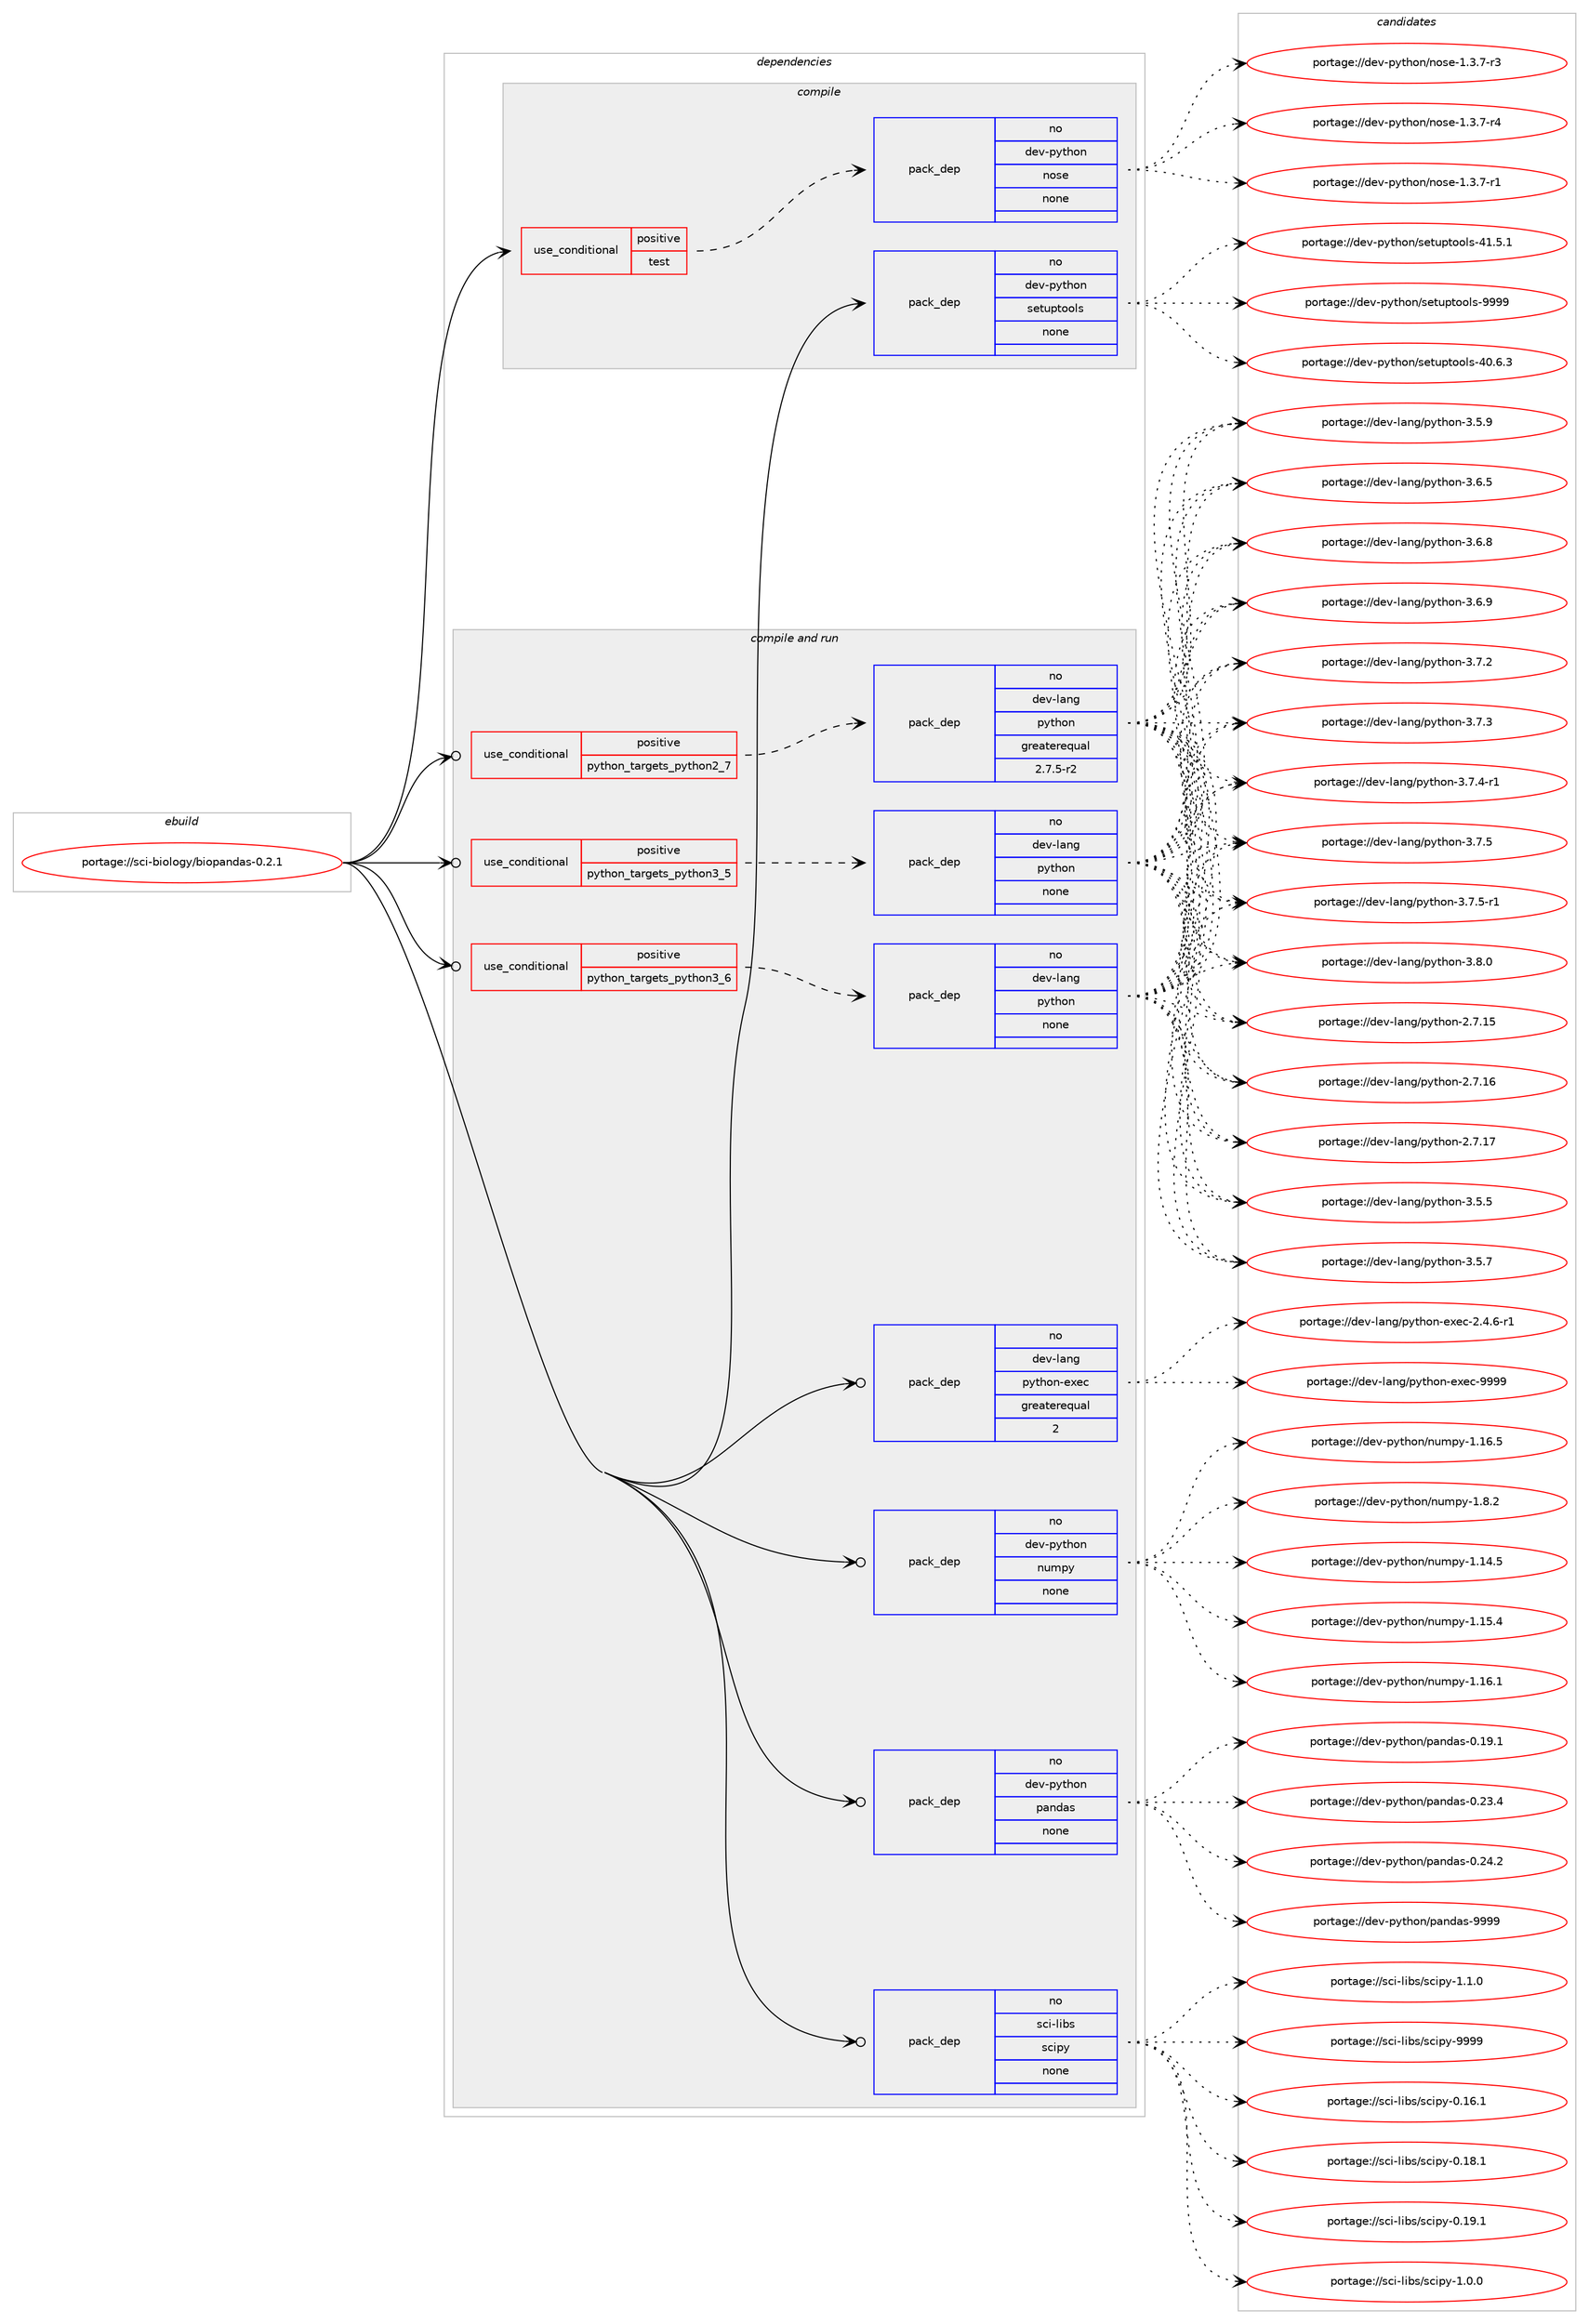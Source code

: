 digraph prolog {

# *************
# Graph options
# *************

newrank=true;
concentrate=true;
compound=true;
graph [rankdir=LR,fontname=Helvetica,fontsize=10,ranksep=1.5];#, ranksep=2.5, nodesep=0.2];
edge  [arrowhead=vee];
node  [fontname=Helvetica,fontsize=10];

# **********
# The ebuild
# **********

subgraph cluster_leftcol {
color=gray;
rank=same;
label=<<i>ebuild</i>>;
id [label="portage://sci-biology/biopandas-0.2.1", color=red, width=4, href="../sci-biology/biopandas-0.2.1.svg"];
}

# ****************
# The dependencies
# ****************

subgraph cluster_midcol {
color=gray;
label=<<i>dependencies</i>>;
subgraph cluster_compile {
fillcolor="#eeeeee";
style=filled;
label=<<i>compile</i>>;
subgraph cond95114 {
dependency382723 [label=<<TABLE BORDER="0" CELLBORDER="1" CELLSPACING="0" CELLPADDING="4"><TR><TD ROWSPAN="3" CELLPADDING="10">use_conditional</TD></TR><TR><TD>positive</TD></TR><TR><TD>test</TD></TR></TABLE>>, shape=none, color=red];
subgraph pack281162 {
dependency382724 [label=<<TABLE BORDER="0" CELLBORDER="1" CELLSPACING="0" CELLPADDING="4" WIDTH="220"><TR><TD ROWSPAN="6" CELLPADDING="30">pack_dep</TD></TR><TR><TD WIDTH="110">no</TD></TR><TR><TD>dev-python</TD></TR><TR><TD>nose</TD></TR><TR><TD>none</TD></TR><TR><TD></TD></TR></TABLE>>, shape=none, color=blue];
}
dependency382723:e -> dependency382724:w [weight=20,style="dashed",arrowhead="vee"];
}
id:e -> dependency382723:w [weight=20,style="solid",arrowhead="vee"];
subgraph pack281163 {
dependency382725 [label=<<TABLE BORDER="0" CELLBORDER="1" CELLSPACING="0" CELLPADDING="4" WIDTH="220"><TR><TD ROWSPAN="6" CELLPADDING="30">pack_dep</TD></TR><TR><TD WIDTH="110">no</TD></TR><TR><TD>dev-python</TD></TR><TR><TD>setuptools</TD></TR><TR><TD>none</TD></TR><TR><TD></TD></TR></TABLE>>, shape=none, color=blue];
}
id:e -> dependency382725:w [weight=20,style="solid",arrowhead="vee"];
}
subgraph cluster_compileandrun {
fillcolor="#eeeeee";
style=filled;
label=<<i>compile and run</i>>;
subgraph cond95115 {
dependency382726 [label=<<TABLE BORDER="0" CELLBORDER="1" CELLSPACING="0" CELLPADDING="4"><TR><TD ROWSPAN="3" CELLPADDING="10">use_conditional</TD></TR><TR><TD>positive</TD></TR><TR><TD>python_targets_python2_7</TD></TR></TABLE>>, shape=none, color=red];
subgraph pack281164 {
dependency382727 [label=<<TABLE BORDER="0" CELLBORDER="1" CELLSPACING="0" CELLPADDING="4" WIDTH="220"><TR><TD ROWSPAN="6" CELLPADDING="30">pack_dep</TD></TR><TR><TD WIDTH="110">no</TD></TR><TR><TD>dev-lang</TD></TR><TR><TD>python</TD></TR><TR><TD>greaterequal</TD></TR><TR><TD>2.7.5-r2</TD></TR></TABLE>>, shape=none, color=blue];
}
dependency382726:e -> dependency382727:w [weight=20,style="dashed",arrowhead="vee"];
}
id:e -> dependency382726:w [weight=20,style="solid",arrowhead="odotvee"];
subgraph cond95116 {
dependency382728 [label=<<TABLE BORDER="0" CELLBORDER="1" CELLSPACING="0" CELLPADDING="4"><TR><TD ROWSPAN="3" CELLPADDING="10">use_conditional</TD></TR><TR><TD>positive</TD></TR><TR><TD>python_targets_python3_5</TD></TR></TABLE>>, shape=none, color=red];
subgraph pack281165 {
dependency382729 [label=<<TABLE BORDER="0" CELLBORDER="1" CELLSPACING="0" CELLPADDING="4" WIDTH="220"><TR><TD ROWSPAN="6" CELLPADDING="30">pack_dep</TD></TR><TR><TD WIDTH="110">no</TD></TR><TR><TD>dev-lang</TD></TR><TR><TD>python</TD></TR><TR><TD>none</TD></TR><TR><TD></TD></TR></TABLE>>, shape=none, color=blue];
}
dependency382728:e -> dependency382729:w [weight=20,style="dashed",arrowhead="vee"];
}
id:e -> dependency382728:w [weight=20,style="solid",arrowhead="odotvee"];
subgraph cond95117 {
dependency382730 [label=<<TABLE BORDER="0" CELLBORDER="1" CELLSPACING="0" CELLPADDING="4"><TR><TD ROWSPAN="3" CELLPADDING="10">use_conditional</TD></TR><TR><TD>positive</TD></TR><TR><TD>python_targets_python3_6</TD></TR></TABLE>>, shape=none, color=red];
subgraph pack281166 {
dependency382731 [label=<<TABLE BORDER="0" CELLBORDER="1" CELLSPACING="0" CELLPADDING="4" WIDTH="220"><TR><TD ROWSPAN="6" CELLPADDING="30">pack_dep</TD></TR><TR><TD WIDTH="110">no</TD></TR><TR><TD>dev-lang</TD></TR><TR><TD>python</TD></TR><TR><TD>none</TD></TR><TR><TD></TD></TR></TABLE>>, shape=none, color=blue];
}
dependency382730:e -> dependency382731:w [weight=20,style="dashed",arrowhead="vee"];
}
id:e -> dependency382730:w [weight=20,style="solid",arrowhead="odotvee"];
subgraph pack281167 {
dependency382732 [label=<<TABLE BORDER="0" CELLBORDER="1" CELLSPACING="0" CELLPADDING="4" WIDTH="220"><TR><TD ROWSPAN="6" CELLPADDING="30">pack_dep</TD></TR><TR><TD WIDTH="110">no</TD></TR><TR><TD>dev-lang</TD></TR><TR><TD>python-exec</TD></TR><TR><TD>greaterequal</TD></TR><TR><TD>2</TD></TR></TABLE>>, shape=none, color=blue];
}
id:e -> dependency382732:w [weight=20,style="solid",arrowhead="odotvee"];
subgraph pack281168 {
dependency382733 [label=<<TABLE BORDER="0" CELLBORDER="1" CELLSPACING="0" CELLPADDING="4" WIDTH="220"><TR><TD ROWSPAN="6" CELLPADDING="30">pack_dep</TD></TR><TR><TD WIDTH="110">no</TD></TR><TR><TD>dev-python</TD></TR><TR><TD>numpy</TD></TR><TR><TD>none</TD></TR><TR><TD></TD></TR></TABLE>>, shape=none, color=blue];
}
id:e -> dependency382733:w [weight=20,style="solid",arrowhead="odotvee"];
subgraph pack281169 {
dependency382734 [label=<<TABLE BORDER="0" CELLBORDER="1" CELLSPACING="0" CELLPADDING="4" WIDTH="220"><TR><TD ROWSPAN="6" CELLPADDING="30">pack_dep</TD></TR><TR><TD WIDTH="110">no</TD></TR><TR><TD>dev-python</TD></TR><TR><TD>pandas</TD></TR><TR><TD>none</TD></TR><TR><TD></TD></TR></TABLE>>, shape=none, color=blue];
}
id:e -> dependency382734:w [weight=20,style="solid",arrowhead="odotvee"];
subgraph pack281170 {
dependency382735 [label=<<TABLE BORDER="0" CELLBORDER="1" CELLSPACING="0" CELLPADDING="4" WIDTH="220"><TR><TD ROWSPAN="6" CELLPADDING="30">pack_dep</TD></TR><TR><TD WIDTH="110">no</TD></TR><TR><TD>sci-libs</TD></TR><TR><TD>scipy</TD></TR><TR><TD>none</TD></TR><TR><TD></TD></TR></TABLE>>, shape=none, color=blue];
}
id:e -> dependency382735:w [weight=20,style="solid",arrowhead="odotvee"];
}
subgraph cluster_run {
fillcolor="#eeeeee";
style=filled;
label=<<i>run</i>>;
}
}

# **************
# The candidates
# **************

subgraph cluster_choices {
rank=same;
color=gray;
label=<<i>candidates</i>>;

subgraph choice281162 {
color=black;
nodesep=1;
choiceportage10010111845112121116104111110471101111151014549465146554511449 [label="portage://dev-python/nose-1.3.7-r1", color=red, width=4,href="../dev-python/nose-1.3.7-r1.svg"];
choiceportage10010111845112121116104111110471101111151014549465146554511451 [label="portage://dev-python/nose-1.3.7-r3", color=red, width=4,href="../dev-python/nose-1.3.7-r3.svg"];
choiceportage10010111845112121116104111110471101111151014549465146554511452 [label="portage://dev-python/nose-1.3.7-r4", color=red, width=4,href="../dev-python/nose-1.3.7-r4.svg"];
dependency382724:e -> choiceportage10010111845112121116104111110471101111151014549465146554511449:w [style=dotted,weight="100"];
dependency382724:e -> choiceportage10010111845112121116104111110471101111151014549465146554511451:w [style=dotted,weight="100"];
dependency382724:e -> choiceportage10010111845112121116104111110471101111151014549465146554511452:w [style=dotted,weight="100"];
}
subgraph choice281163 {
color=black;
nodesep=1;
choiceportage100101118451121211161041111104711510111611711211611111110811545524846544651 [label="portage://dev-python/setuptools-40.6.3", color=red, width=4,href="../dev-python/setuptools-40.6.3.svg"];
choiceportage100101118451121211161041111104711510111611711211611111110811545524946534649 [label="portage://dev-python/setuptools-41.5.1", color=red, width=4,href="../dev-python/setuptools-41.5.1.svg"];
choiceportage10010111845112121116104111110471151011161171121161111111081154557575757 [label="portage://dev-python/setuptools-9999", color=red, width=4,href="../dev-python/setuptools-9999.svg"];
dependency382725:e -> choiceportage100101118451121211161041111104711510111611711211611111110811545524846544651:w [style=dotted,weight="100"];
dependency382725:e -> choiceportage100101118451121211161041111104711510111611711211611111110811545524946534649:w [style=dotted,weight="100"];
dependency382725:e -> choiceportage10010111845112121116104111110471151011161171121161111111081154557575757:w [style=dotted,weight="100"];
}
subgraph choice281164 {
color=black;
nodesep=1;
choiceportage10010111845108971101034711212111610411111045504655464953 [label="portage://dev-lang/python-2.7.15", color=red, width=4,href="../dev-lang/python-2.7.15.svg"];
choiceportage10010111845108971101034711212111610411111045504655464954 [label="portage://dev-lang/python-2.7.16", color=red, width=4,href="../dev-lang/python-2.7.16.svg"];
choiceportage10010111845108971101034711212111610411111045504655464955 [label="portage://dev-lang/python-2.7.17", color=red, width=4,href="../dev-lang/python-2.7.17.svg"];
choiceportage100101118451089711010347112121116104111110455146534653 [label="portage://dev-lang/python-3.5.5", color=red, width=4,href="../dev-lang/python-3.5.5.svg"];
choiceportage100101118451089711010347112121116104111110455146534655 [label="portage://dev-lang/python-3.5.7", color=red, width=4,href="../dev-lang/python-3.5.7.svg"];
choiceportage100101118451089711010347112121116104111110455146534657 [label="portage://dev-lang/python-3.5.9", color=red, width=4,href="../dev-lang/python-3.5.9.svg"];
choiceportage100101118451089711010347112121116104111110455146544653 [label="portage://dev-lang/python-3.6.5", color=red, width=4,href="../dev-lang/python-3.6.5.svg"];
choiceportage100101118451089711010347112121116104111110455146544656 [label="portage://dev-lang/python-3.6.8", color=red, width=4,href="../dev-lang/python-3.6.8.svg"];
choiceportage100101118451089711010347112121116104111110455146544657 [label="portage://dev-lang/python-3.6.9", color=red, width=4,href="../dev-lang/python-3.6.9.svg"];
choiceportage100101118451089711010347112121116104111110455146554650 [label="portage://dev-lang/python-3.7.2", color=red, width=4,href="../dev-lang/python-3.7.2.svg"];
choiceportage100101118451089711010347112121116104111110455146554651 [label="portage://dev-lang/python-3.7.3", color=red, width=4,href="../dev-lang/python-3.7.3.svg"];
choiceportage1001011184510897110103471121211161041111104551465546524511449 [label="portage://dev-lang/python-3.7.4-r1", color=red, width=4,href="../dev-lang/python-3.7.4-r1.svg"];
choiceportage100101118451089711010347112121116104111110455146554653 [label="portage://dev-lang/python-3.7.5", color=red, width=4,href="../dev-lang/python-3.7.5.svg"];
choiceportage1001011184510897110103471121211161041111104551465546534511449 [label="portage://dev-lang/python-3.7.5-r1", color=red, width=4,href="../dev-lang/python-3.7.5-r1.svg"];
choiceportage100101118451089711010347112121116104111110455146564648 [label="portage://dev-lang/python-3.8.0", color=red, width=4,href="../dev-lang/python-3.8.0.svg"];
dependency382727:e -> choiceportage10010111845108971101034711212111610411111045504655464953:w [style=dotted,weight="100"];
dependency382727:e -> choiceportage10010111845108971101034711212111610411111045504655464954:w [style=dotted,weight="100"];
dependency382727:e -> choiceportage10010111845108971101034711212111610411111045504655464955:w [style=dotted,weight="100"];
dependency382727:e -> choiceportage100101118451089711010347112121116104111110455146534653:w [style=dotted,weight="100"];
dependency382727:e -> choiceportage100101118451089711010347112121116104111110455146534655:w [style=dotted,weight="100"];
dependency382727:e -> choiceportage100101118451089711010347112121116104111110455146534657:w [style=dotted,weight="100"];
dependency382727:e -> choiceportage100101118451089711010347112121116104111110455146544653:w [style=dotted,weight="100"];
dependency382727:e -> choiceportage100101118451089711010347112121116104111110455146544656:w [style=dotted,weight="100"];
dependency382727:e -> choiceportage100101118451089711010347112121116104111110455146544657:w [style=dotted,weight="100"];
dependency382727:e -> choiceportage100101118451089711010347112121116104111110455146554650:w [style=dotted,weight="100"];
dependency382727:e -> choiceportage100101118451089711010347112121116104111110455146554651:w [style=dotted,weight="100"];
dependency382727:e -> choiceportage1001011184510897110103471121211161041111104551465546524511449:w [style=dotted,weight="100"];
dependency382727:e -> choiceportage100101118451089711010347112121116104111110455146554653:w [style=dotted,weight="100"];
dependency382727:e -> choiceportage1001011184510897110103471121211161041111104551465546534511449:w [style=dotted,weight="100"];
dependency382727:e -> choiceportage100101118451089711010347112121116104111110455146564648:w [style=dotted,weight="100"];
}
subgraph choice281165 {
color=black;
nodesep=1;
choiceportage10010111845108971101034711212111610411111045504655464953 [label="portage://dev-lang/python-2.7.15", color=red, width=4,href="../dev-lang/python-2.7.15.svg"];
choiceportage10010111845108971101034711212111610411111045504655464954 [label="portage://dev-lang/python-2.7.16", color=red, width=4,href="../dev-lang/python-2.7.16.svg"];
choiceportage10010111845108971101034711212111610411111045504655464955 [label="portage://dev-lang/python-2.7.17", color=red, width=4,href="../dev-lang/python-2.7.17.svg"];
choiceportage100101118451089711010347112121116104111110455146534653 [label="portage://dev-lang/python-3.5.5", color=red, width=4,href="../dev-lang/python-3.5.5.svg"];
choiceportage100101118451089711010347112121116104111110455146534655 [label="portage://dev-lang/python-3.5.7", color=red, width=4,href="../dev-lang/python-3.5.7.svg"];
choiceportage100101118451089711010347112121116104111110455146534657 [label="portage://dev-lang/python-3.5.9", color=red, width=4,href="../dev-lang/python-3.5.9.svg"];
choiceportage100101118451089711010347112121116104111110455146544653 [label="portage://dev-lang/python-3.6.5", color=red, width=4,href="../dev-lang/python-3.6.5.svg"];
choiceportage100101118451089711010347112121116104111110455146544656 [label="portage://dev-lang/python-3.6.8", color=red, width=4,href="../dev-lang/python-3.6.8.svg"];
choiceportage100101118451089711010347112121116104111110455146544657 [label="portage://dev-lang/python-3.6.9", color=red, width=4,href="../dev-lang/python-3.6.9.svg"];
choiceportage100101118451089711010347112121116104111110455146554650 [label="portage://dev-lang/python-3.7.2", color=red, width=4,href="../dev-lang/python-3.7.2.svg"];
choiceportage100101118451089711010347112121116104111110455146554651 [label="portage://dev-lang/python-3.7.3", color=red, width=4,href="../dev-lang/python-3.7.3.svg"];
choiceportage1001011184510897110103471121211161041111104551465546524511449 [label="portage://dev-lang/python-3.7.4-r1", color=red, width=4,href="../dev-lang/python-3.7.4-r1.svg"];
choiceportage100101118451089711010347112121116104111110455146554653 [label="portage://dev-lang/python-3.7.5", color=red, width=4,href="../dev-lang/python-3.7.5.svg"];
choiceportage1001011184510897110103471121211161041111104551465546534511449 [label="portage://dev-lang/python-3.7.5-r1", color=red, width=4,href="../dev-lang/python-3.7.5-r1.svg"];
choiceportage100101118451089711010347112121116104111110455146564648 [label="portage://dev-lang/python-3.8.0", color=red, width=4,href="../dev-lang/python-3.8.0.svg"];
dependency382729:e -> choiceportage10010111845108971101034711212111610411111045504655464953:w [style=dotted,weight="100"];
dependency382729:e -> choiceportage10010111845108971101034711212111610411111045504655464954:w [style=dotted,weight="100"];
dependency382729:e -> choiceportage10010111845108971101034711212111610411111045504655464955:w [style=dotted,weight="100"];
dependency382729:e -> choiceportage100101118451089711010347112121116104111110455146534653:w [style=dotted,weight="100"];
dependency382729:e -> choiceportage100101118451089711010347112121116104111110455146534655:w [style=dotted,weight="100"];
dependency382729:e -> choiceportage100101118451089711010347112121116104111110455146534657:w [style=dotted,weight="100"];
dependency382729:e -> choiceportage100101118451089711010347112121116104111110455146544653:w [style=dotted,weight="100"];
dependency382729:e -> choiceportage100101118451089711010347112121116104111110455146544656:w [style=dotted,weight="100"];
dependency382729:e -> choiceportage100101118451089711010347112121116104111110455146544657:w [style=dotted,weight="100"];
dependency382729:e -> choiceportage100101118451089711010347112121116104111110455146554650:w [style=dotted,weight="100"];
dependency382729:e -> choiceportage100101118451089711010347112121116104111110455146554651:w [style=dotted,weight="100"];
dependency382729:e -> choiceportage1001011184510897110103471121211161041111104551465546524511449:w [style=dotted,weight="100"];
dependency382729:e -> choiceportage100101118451089711010347112121116104111110455146554653:w [style=dotted,weight="100"];
dependency382729:e -> choiceportage1001011184510897110103471121211161041111104551465546534511449:w [style=dotted,weight="100"];
dependency382729:e -> choiceportage100101118451089711010347112121116104111110455146564648:w [style=dotted,weight="100"];
}
subgraph choice281166 {
color=black;
nodesep=1;
choiceportage10010111845108971101034711212111610411111045504655464953 [label="portage://dev-lang/python-2.7.15", color=red, width=4,href="../dev-lang/python-2.7.15.svg"];
choiceportage10010111845108971101034711212111610411111045504655464954 [label="portage://dev-lang/python-2.7.16", color=red, width=4,href="../dev-lang/python-2.7.16.svg"];
choiceportage10010111845108971101034711212111610411111045504655464955 [label="portage://dev-lang/python-2.7.17", color=red, width=4,href="../dev-lang/python-2.7.17.svg"];
choiceportage100101118451089711010347112121116104111110455146534653 [label="portage://dev-lang/python-3.5.5", color=red, width=4,href="../dev-lang/python-3.5.5.svg"];
choiceportage100101118451089711010347112121116104111110455146534655 [label="portage://dev-lang/python-3.5.7", color=red, width=4,href="../dev-lang/python-3.5.7.svg"];
choiceportage100101118451089711010347112121116104111110455146534657 [label="portage://dev-lang/python-3.5.9", color=red, width=4,href="../dev-lang/python-3.5.9.svg"];
choiceportage100101118451089711010347112121116104111110455146544653 [label="portage://dev-lang/python-3.6.5", color=red, width=4,href="../dev-lang/python-3.6.5.svg"];
choiceportage100101118451089711010347112121116104111110455146544656 [label="portage://dev-lang/python-3.6.8", color=red, width=4,href="../dev-lang/python-3.6.8.svg"];
choiceportage100101118451089711010347112121116104111110455146544657 [label="portage://dev-lang/python-3.6.9", color=red, width=4,href="../dev-lang/python-3.6.9.svg"];
choiceportage100101118451089711010347112121116104111110455146554650 [label="portage://dev-lang/python-3.7.2", color=red, width=4,href="../dev-lang/python-3.7.2.svg"];
choiceportage100101118451089711010347112121116104111110455146554651 [label="portage://dev-lang/python-3.7.3", color=red, width=4,href="../dev-lang/python-3.7.3.svg"];
choiceportage1001011184510897110103471121211161041111104551465546524511449 [label="portage://dev-lang/python-3.7.4-r1", color=red, width=4,href="../dev-lang/python-3.7.4-r1.svg"];
choiceportage100101118451089711010347112121116104111110455146554653 [label="portage://dev-lang/python-3.7.5", color=red, width=4,href="../dev-lang/python-3.7.5.svg"];
choiceportage1001011184510897110103471121211161041111104551465546534511449 [label="portage://dev-lang/python-3.7.5-r1", color=red, width=4,href="../dev-lang/python-3.7.5-r1.svg"];
choiceportage100101118451089711010347112121116104111110455146564648 [label="portage://dev-lang/python-3.8.0", color=red, width=4,href="../dev-lang/python-3.8.0.svg"];
dependency382731:e -> choiceportage10010111845108971101034711212111610411111045504655464953:w [style=dotted,weight="100"];
dependency382731:e -> choiceportage10010111845108971101034711212111610411111045504655464954:w [style=dotted,weight="100"];
dependency382731:e -> choiceportage10010111845108971101034711212111610411111045504655464955:w [style=dotted,weight="100"];
dependency382731:e -> choiceportage100101118451089711010347112121116104111110455146534653:w [style=dotted,weight="100"];
dependency382731:e -> choiceportage100101118451089711010347112121116104111110455146534655:w [style=dotted,weight="100"];
dependency382731:e -> choiceportage100101118451089711010347112121116104111110455146534657:w [style=dotted,weight="100"];
dependency382731:e -> choiceportage100101118451089711010347112121116104111110455146544653:w [style=dotted,weight="100"];
dependency382731:e -> choiceportage100101118451089711010347112121116104111110455146544656:w [style=dotted,weight="100"];
dependency382731:e -> choiceportage100101118451089711010347112121116104111110455146544657:w [style=dotted,weight="100"];
dependency382731:e -> choiceportage100101118451089711010347112121116104111110455146554650:w [style=dotted,weight="100"];
dependency382731:e -> choiceportage100101118451089711010347112121116104111110455146554651:w [style=dotted,weight="100"];
dependency382731:e -> choiceportage1001011184510897110103471121211161041111104551465546524511449:w [style=dotted,weight="100"];
dependency382731:e -> choiceportage100101118451089711010347112121116104111110455146554653:w [style=dotted,weight="100"];
dependency382731:e -> choiceportage1001011184510897110103471121211161041111104551465546534511449:w [style=dotted,weight="100"];
dependency382731:e -> choiceportage100101118451089711010347112121116104111110455146564648:w [style=dotted,weight="100"];
}
subgraph choice281167 {
color=black;
nodesep=1;
choiceportage10010111845108971101034711212111610411111045101120101994550465246544511449 [label="portage://dev-lang/python-exec-2.4.6-r1", color=red, width=4,href="../dev-lang/python-exec-2.4.6-r1.svg"];
choiceportage10010111845108971101034711212111610411111045101120101994557575757 [label="portage://dev-lang/python-exec-9999", color=red, width=4,href="../dev-lang/python-exec-9999.svg"];
dependency382732:e -> choiceportage10010111845108971101034711212111610411111045101120101994550465246544511449:w [style=dotted,weight="100"];
dependency382732:e -> choiceportage10010111845108971101034711212111610411111045101120101994557575757:w [style=dotted,weight="100"];
}
subgraph choice281168 {
color=black;
nodesep=1;
choiceportage100101118451121211161041111104711011710911212145494649524653 [label="portage://dev-python/numpy-1.14.5", color=red, width=4,href="../dev-python/numpy-1.14.5.svg"];
choiceportage100101118451121211161041111104711011710911212145494649534652 [label="portage://dev-python/numpy-1.15.4", color=red, width=4,href="../dev-python/numpy-1.15.4.svg"];
choiceportage100101118451121211161041111104711011710911212145494649544649 [label="portage://dev-python/numpy-1.16.1", color=red, width=4,href="../dev-python/numpy-1.16.1.svg"];
choiceportage100101118451121211161041111104711011710911212145494649544653 [label="portage://dev-python/numpy-1.16.5", color=red, width=4,href="../dev-python/numpy-1.16.5.svg"];
choiceportage1001011184511212111610411111047110117109112121454946564650 [label="portage://dev-python/numpy-1.8.2", color=red, width=4,href="../dev-python/numpy-1.8.2.svg"];
dependency382733:e -> choiceportage100101118451121211161041111104711011710911212145494649524653:w [style=dotted,weight="100"];
dependency382733:e -> choiceportage100101118451121211161041111104711011710911212145494649534652:w [style=dotted,weight="100"];
dependency382733:e -> choiceportage100101118451121211161041111104711011710911212145494649544649:w [style=dotted,weight="100"];
dependency382733:e -> choiceportage100101118451121211161041111104711011710911212145494649544653:w [style=dotted,weight="100"];
dependency382733:e -> choiceportage1001011184511212111610411111047110117109112121454946564650:w [style=dotted,weight="100"];
}
subgraph choice281169 {
color=black;
nodesep=1;
choiceportage1001011184511212111610411111047112971101009711545484649574649 [label="portage://dev-python/pandas-0.19.1", color=red, width=4,href="../dev-python/pandas-0.19.1.svg"];
choiceportage1001011184511212111610411111047112971101009711545484650514652 [label="portage://dev-python/pandas-0.23.4", color=red, width=4,href="../dev-python/pandas-0.23.4.svg"];
choiceportage1001011184511212111610411111047112971101009711545484650524650 [label="portage://dev-python/pandas-0.24.2", color=red, width=4,href="../dev-python/pandas-0.24.2.svg"];
choiceportage100101118451121211161041111104711297110100971154557575757 [label="portage://dev-python/pandas-9999", color=red, width=4,href="../dev-python/pandas-9999.svg"];
dependency382734:e -> choiceportage1001011184511212111610411111047112971101009711545484649574649:w [style=dotted,weight="100"];
dependency382734:e -> choiceportage1001011184511212111610411111047112971101009711545484650514652:w [style=dotted,weight="100"];
dependency382734:e -> choiceportage1001011184511212111610411111047112971101009711545484650524650:w [style=dotted,weight="100"];
dependency382734:e -> choiceportage100101118451121211161041111104711297110100971154557575757:w [style=dotted,weight="100"];
}
subgraph choice281170 {
color=black;
nodesep=1;
choiceportage115991054510810598115471159910511212145484649544649 [label="portage://sci-libs/scipy-0.16.1", color=red, width=4,href="../sci-libs/scipy-0.16.1.svg"];
choiceportage115991054510810598115471159910511212145484649564649 [label="portage://sci-libs/scipy-0.18.1", color=red, width=4,href="../sci-libs/scipy-0.18.1.svg"];
choiceportage115991054510810598115471159910511212145484649574649 [label="portage://sci-libs/scipy-0.19.1", color=red, width=4,href="../sci-libs/scipy-0.19.1.svg"];
choiceportage1159910545108105981154711599105112121454946484648 [label="portage://sci-libs/scipy-1.0.0", color=red, width=4,href="../sci-libs/scipy-1.0.0.svg"];
choiceportage1159910545108105981154711599105112121454946494648 [label="portage://sci-libs/scipy-1.1.0", color=red, width=4,href="../sci-libs/scipy-1.1.0.svg"];
choiceportage11599105451081059811547115991051121214557575757 [label="portage://sci-libs/scipy-9999", color=red, width=4,href="../sci-libs/scipy-9999.svg"];
dependency382735:e -> choiceportage115991054510810598115471159910511212145484649544649:w [style=dotted,weight="100"];
dependency382735:e -> choiceportage115991054510810598115471159910511212145484649564649:w [style=dotted,weight="100"];
dependency382735:e -> choiceportage115991054510810598115471159910511212145484649574649:w [style=dotted,weight="100"];
dependency382735:e -> choiceportage1159910545108105981154711599105112121454946484648:w [style=dotted,weight="100"];
dependency382735:e -> choiceportage1159910545108105981154711599105112121454946494648:w [style=dotted,weight="100"];
dependency382735:e -> choiceportage11599105451081059811547115991051121214557575757:w [style=dotted,weight="100"];
}
}

}
